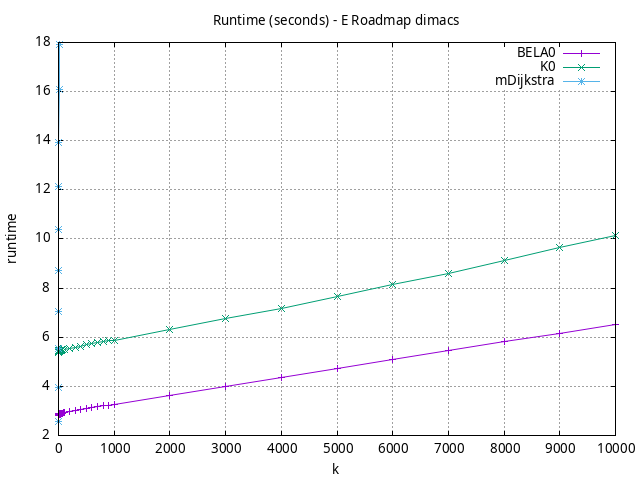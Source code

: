 #!/usr/bin/gnuplot
# -*- coding: utf-8 -*-
#
# results/roadmap/dimacs/E/USA-road-d.E.brute-force.runtime.gnuplot
#
# Started on 01/09/2024 14:31:56
# Author: Carlos Linares López
set grid
set xlabel "k"
set ylabel "runtime"

set title "Runtime (seconds) - E Roadmap dimacs"

set terminal png enhanced font "Ariel,10"
set output 'USA-road-d.E.brute-force.runtime.png'

plot "-" title "BELA0"      with linesp, "-" title "K0"      with linesp, "-" title "mDijkstra"      with linesp

	1 2.8065025260000005
	2 2.8470152850000003
	3 2.8501826900000005
	4 2.854403227
	5 2.86218544
	6 2.8611366720000007
	7 2.8675496199999997
	8 2.8777540800000003
	9 2.8799327700000004
	10 2.85492842
	20 2.8645534
	30 2.87298835
	40 2.8904706200000003
	50 2.8954774299999997
	60 2.90150046
	70 2.9080981499999994
	80 2.9134252099999993
	90 2.91972648
	100 2.9191024100000003
	200 2.9619050900000006
	300 3.0049399799999996
	400 3.0451824199999997
	500 3.08488949
	600 3.12250509
	700 3.1609211100000003
	800 3.20354096
	900 3.2399033699999995
	1000 3.2723063100000007
	2000 3.6424286900000005
	3000 4.00596049
	4000 4.36002648
	5000 4.71878157
	6000 5.09768759
	7000 5.45152874
	8000 5.808023380000001
	9000 6.154327
	10000 6.5101864
end
	1 5.38656311
	2 5.399440290000001
	3 5.416429040000001
	4 5.430811070000001
	5 5.438996470000001
	6 5.445839879999999
	7 5.449004009999999
	8 5.455242460000001
	9 5.462264670000001
	10 5.434532050000001
	20 5.45018598
	30 5.457105329999999
	40 5.4619291
	50 5.474618749999999
	60 5.481721349999999
	70 5.492438749999999
	80 5.520446999999999
	90 5.52600268
	100 5.50505427
	200 5.53560308
	300 5.576267640000001
	400 5.637924280000001
	500 5.684987950000001
	600 5.7294842599999996
	700 5.772933639999999
	800 5.815067
	900 5.865738469999999
	1000 5.879930829999999
	2000 6.305777070000001
	3000 6.747013290000001
	4000 7.19077223
	5000 7.659482579999999
	6000 8.150979979999999
	7000 8.603602230000002
	8000 9.126545069999999
	9000 9.638239910000001
	10000 10.1503018
end
	1 2.5567272
	2 3.9736601199999995
	3 5.545226940000001
	4 7.062057490000001
	5 8.728552449999999
	6 10.397148170000001
	7 12.150387639999998
	8 13.94814522
	9 16.09085951
	10 17.92614939
end
